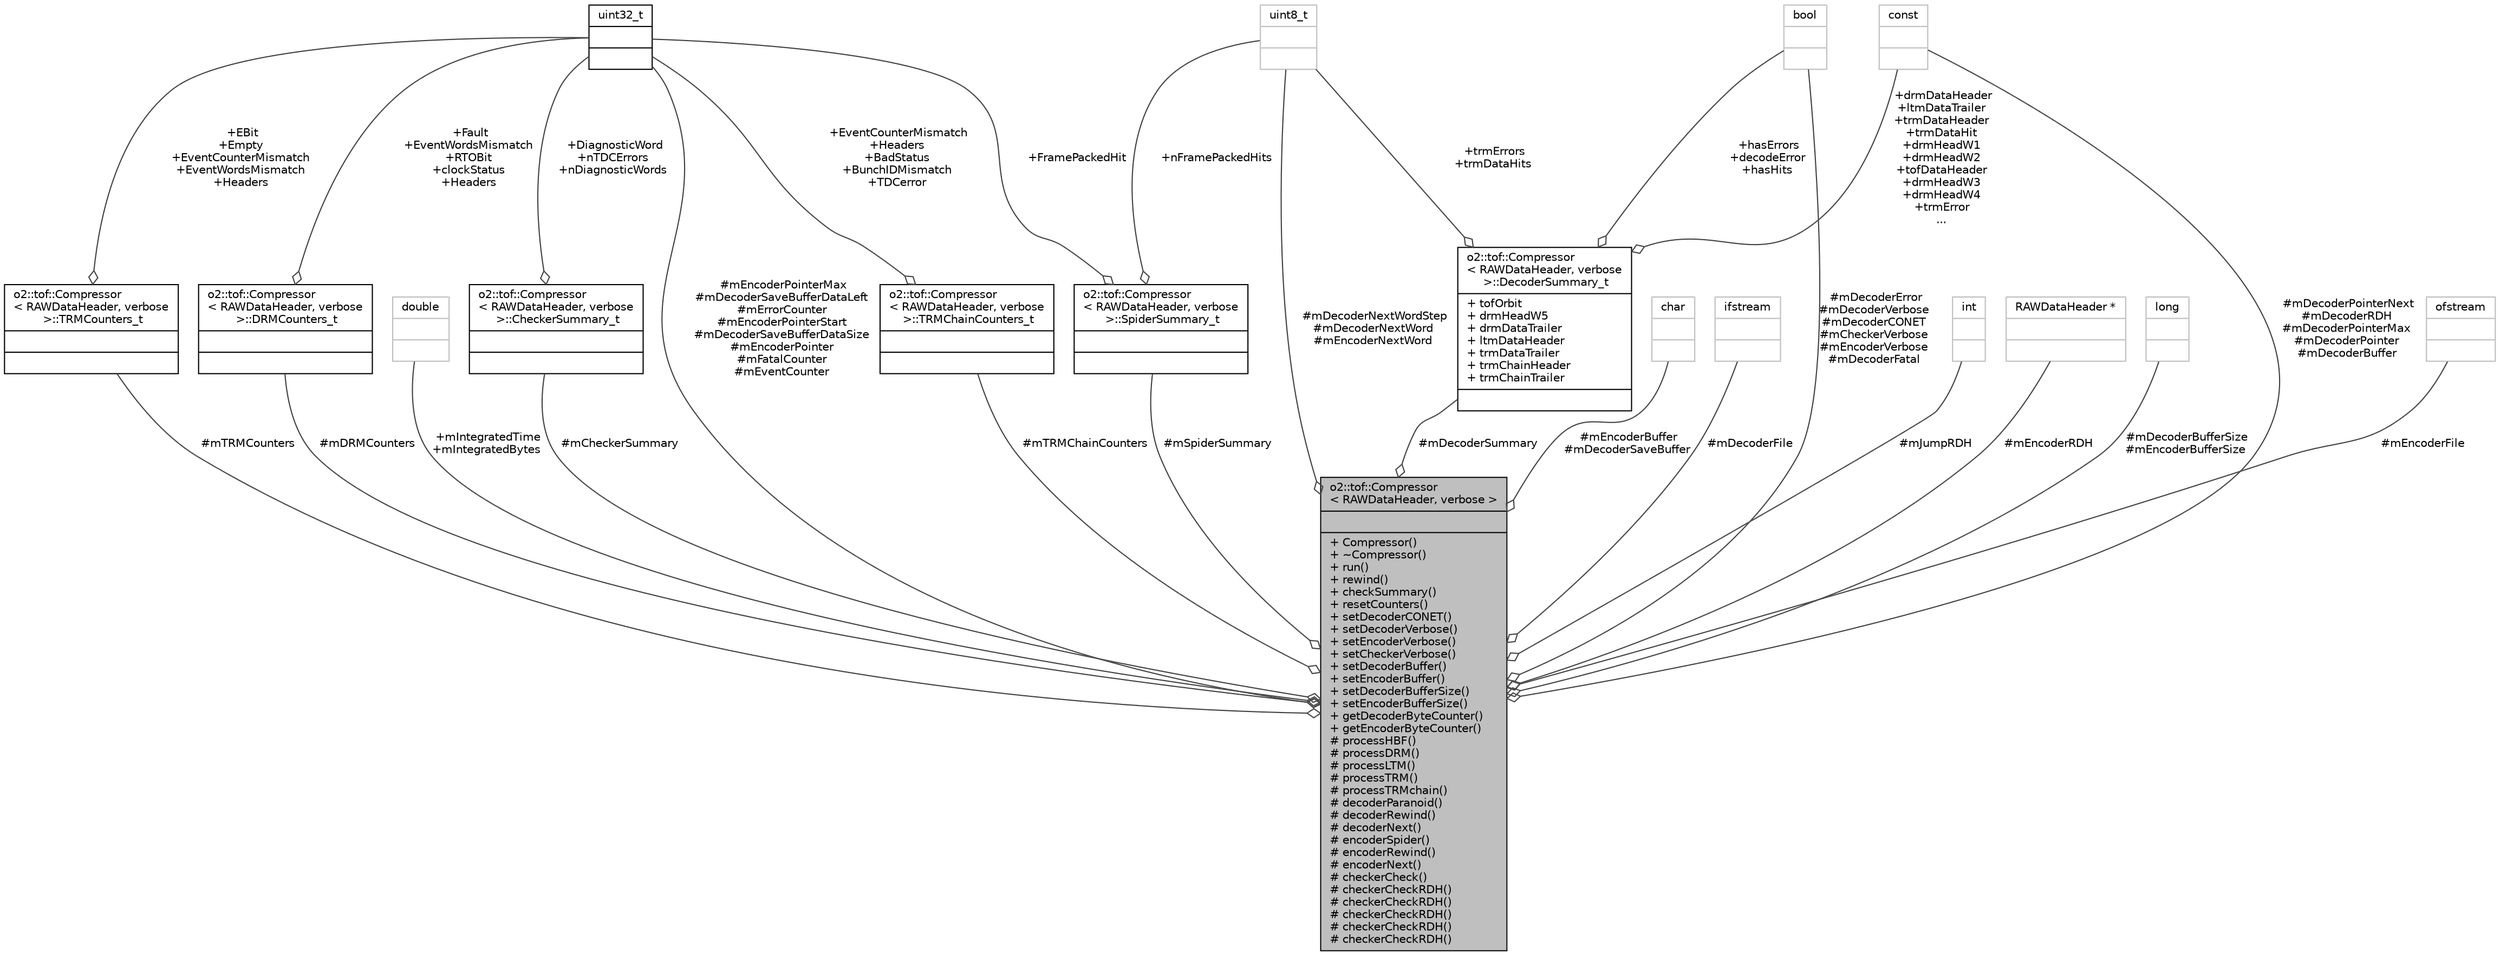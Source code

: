 digraph "o2::tof::Compressor&lt; RAWDataHeader, verbose &gt;"
{
 // INTERACTIVE_SVG=YES
  bgcolor="transparent";
  edge [fontname="Helvetica",fontsize="10",labelfontname="Helvetica",labelfontsize="10"];
  node [fontname="Helvetica",fontsize="10",shape=record];
  Node1 [label="{o2::tof::Compressor\l\< RAWDataHeader, verbose \>\n||+ Compressor()\l+ ~Compressor()\l+ run()\l+ rewind()\l+ checkSummary()\l+ resetCounters()\l+ setDecoderCONET()\l+ setDecoderVerbose()\l+ setEncoderVerbose()\l+ setCheckerVerbose()\l+ setDecoderBuffer()\l+ setEncoderBuffer()\l+ setDecoderBufferSize()\l+ setEncoderBufferSize()\l+ getDecoderByteCounter()\l+ getEncoderByteCounter()\l# processHBF()\l# processDRM()\l# processLTM()\l# processTRM()\l# processTRMchain()\l# decoderParanoid()\l# decoderRewind()\l# decoderNext()\l# encoderSpider()\l# encoderRewind()\l# encoderNext()\l# checkerCheck()\l# checkerCheckRDH()\l# checkerCheckRDH()\l# checkerCheckRDH()\l# checkerCheckRDH()\l# checkerCheckRDH()\l}",height=0.2,width=0.4,color="black", fillcolor="grey75", style="filled", fontcolor="black"];
  Node2 -> Node1 [color="grey25",fontsize="10",style="solid",label=" #mCheckerSummary" ,arrowhead="odiamond",fontname="Helvetica"];
  Node2 [label="{o2::tof::Compressor\l\< RAWDataHeader, verbose\l \>::CheckerSummary_t\n||}",height=0.2,width=0.4,color="black",URL="$d1/dc5/structo2_1_1tof_1_1Compressor_1_1CheckerSummary__t.html"];
  Node3 -> Node2 [color="grey25",fontsize="10",style="solid",label=" +DiagnosticWord\n+nTDCErrors\n+nDiagnosticWords" ,arrowhead="odiamond",fontname="Helvetica"];
  Node3 [label="{uint32_t\n||}",height=0.2,width=0.4,color="black",URL="$d3/d87/classuint32__t.html"];
  Node4 -> Node1 [color="grey25",fontsize="10",style="solid",label=" +mIntegratedTime\n+mIntegratedBytes" ,arrowhead="odiamond",fontname="Helvetica"];
  Node4 [label="{double\n||}",height=0.2,width=0.4,color="grey75"];
  Node5 -> Node1 [color="grey25",fontsize="10",style="solid",label=" #mDecoderSummary" ,arrowhead="odiamond",fontname="Helvetica"];
  Node5 [label="{o2::tof::Compressor\l\< RAWDataHeader, verbose\l \>::DecoderSummary_t\n|+ tofOrbit\l+ drmHeadW5\l+ drmDataTrailer\l+ ltmDataHeader\l+ trmDataTrailer\l+ trmChainHeader\l+ trmChainTrailer\l|}",height=0.2,width=0.4,color="black",URL="$d7/d35/structo2_1_1tof_1_1Compressor_1_1DecoderSummary__t.html"];
  Node6 -> Node5 [color="grey25",fontsize="10",style="solid",label=" +trmErrors\n+trmDataHits" ,arrowhead="odiamond",fontname="Helvetica"];
  Node6 [label="{uint8_t\n||}",height=0.2,width=0.4,color="grey75"];
  Node7 -> Node5 [color="grey25",fontsize="10",style="solid",label=" +hasErrors\n+decodeError\n+hasHits" ,arrowhead="odiamond",fontname="Helvetica"];
  Node7 [label="{bool\n||}",height=0.2,width=0.4,color="grey75"];
  Node8 -> Node5 [color="grey25",fontsize="10",style="solid",label=" +drmDataHeader\n+ltmDataTrailer\n+trmDataHeader\n+trmDataHit\n+drmHeadW1\n+drmHeadW2\n+tofDataHeader\n+drmHeadW3\n+drmHeadW4\n+trmError\n..." ,arrowhead="odiamond",fontname="Helvetica"];
  Node8 [label="{const\n||}",height=0.2,width=0.4,color="grey75"];
  Node9 -> Node1 [color="grey25",fontsize="10",style="solid",label=" #mTRMChainCounters" ,arrowhead="odiamond",fontname="Helvetica"];
  Node9 [label="{o2::tof::Compressor\l\< RAWDataHeader, verbose\l \>::TRMChainCounters_t\n||}",height=0.2,width=0.4,color="black",URL="$d9/d53/structo2_1_1tof_1_1Compressor_1_1TRMChainCounters__t.html"];
  Node3 -> Node9 [color="grey25",fontsize="10",style="solid",label=" +EventCounterMismatch\n+Headers\n+BadStatus\n+BunchIDMismatch\n+TDCerror" ,arrowhead="odiamond",fontname="Helvetica"];
  Node10 -> Node1 [color="grey25",fontsize="10",style="solid",label=" #mTRMCounters" ,arrowhead="odiamond",fontname="Helvetica"];
  Node10 [label="{o2::tof::Compressor\l\< RAWDataHeader, verbose\l \>::TRMCounters_t\n||}",height=0.2,width=0.4,color="black",URL="$d7/d0a/structo2_1_1tof_1_1Compressor_1_1TRMCounters__t.html"];
  Node3 -> Node10 [color="grey25",fontsize="10",style="solid",label=" +EBit\n+Empty\n+EventCounterMismatch\n+EventWordsMismatch\n+Headers" ,arrowhead="odiamond",fontname="Helvetica"];
  Node11 -> Node1 [color="grey25",fontsize="10",style="solid",label=" #mEncoderBuffer\n#mDecoderSaveBuffer" ,arrowhead="odiamond",fontname="Helvetica"];
  Node11 [label="{char\n||}",height=0.2,width=0.4,color="grey75"];
  Node6 -> Node1 [color="grey25",fontsize="10",style="solid",label=" #mDecoderNextWordStep\n#mDecoderNextWord\n#mEncoderNextWord" ,arrowhead="odiamond",fontname="Helvetica"];
  Node12 -> Node1 [color="grey25",fontsize="10",style="solid",label=" #mDecoderFile" ,arrowhead="odiamond",fontname="Helvetica"];
  Node12 [label="{ifstream\n||}",height=0.2,width=0.4,color="grey75"];
  Node13 -> Node1 [color="grey25",fontsize="10",style="solid",label=" #mDRMCounters" ,arrowhead="odiamond",fontname="Helvetica"];
  Node13 [label="{o2::tof::Compressor\l\< RAWDataHeader, verbose\l \>::DRMCounters_t\n||}",height=0.2,width=0.4,color="black",URL="$de/d81/structo2_1_1tof_1_1Compressor_1_1DRMCounters__t.html"];
  Node3 -> Node13 [color="grey25",fontsize="10",style="solid",label=" +Fault\n+EventWordsMismatch\n+RTOBit\n+clockStatus\n+Headers" ,arrowhead="odiamond",fontname="Helvetica"];
  Node3 -> Node1 [color="grey25",fontsize="10",style="solid",label=" #mEncoderPointerMax\n#mDecoderSaveBufferDataLeft\n#mErrorCounter\n#mEncoderPointerStart\n#mDecoderSaveBufferDataSize\n#mEncoderPointer\n#mFatalCounter\n#mEventCounter" ,arrowhead="odiamond",fontname="Helvetica"];
  Node14 -> Node1 [color="grey25",fontsize="10",style="solid",label=" #mJumpRDH" ,arrowhead="odiamond",fontname="Helvetica"];
  Node14 [label="{int\n||}",height=0.2,width=0.4,color="grey75"];
  Node15 -> Node1 [color="grey25",fontsize="10",style="solid",label=" #mEncoderRDH" ,arrowhead="odiamond",fontname="Helvetica"];
  Node15 [label="{RAWDataHeader *\n||}",height=0.2,width=0.4,color="grey75"];
  Node7 -> Node1 [color="grey25",fontsize="10",style="solid",label=" #mDecoderError\n#mDecoderVerbose\n#mDecoderCONET\n#mCheckerVerbose\n#mEncoderVerbose\n#mDecoderFatal" ,arrowhead="odiamond",fontname="Helvetica"];
  Node16 -> Node1 [color="grey25",fontsize="10",style="solid",label=" #mDecoderBufferSize\n#mEncoderBufferSize" ,arrowhead="odiamond",fontname="Helvetica"];
  Node16 [label="{long\n||}",height=0.2,width=0.4,color="grey75"];
  Node17 -> Node1 [color="grey25",fontsize="10",style="solid",label=" #mSpiderSummary" ,arrowhead="odiamond",fontname="Helvetica"];
  Node17 [label="{o2::tof::Compressor\l\< RAWDataHeader, verbose\l \>::SpiderSummary_t\n||}",height=0.2,width=0.4,color="black",URL="$d0/d5f/structo2_1_1tof_1_1Compressor_1_1SpiderSummary__t.html"];
  Node6 -> Node17 [color="grey25",fontsize="10",style="solid",label=" +nFramePackedHits" ,arrowhead="odiamond",fontname="Helvetica"];
  Node3 -> Node17 [color="grey25",fontsize="10",style="solid",label=" +FramePackedHit" ,arrowhead="odiamond",fontname="Helvetica"];
  Node18 -> Node1 [color="grey25",fontsize="10",style="solid",label=" #mEncoderFile" ,arrowhead="odiamond",fontname="Helvetica"];
  Node18 [label="{ofstream\n||}",height=0.2,width=0.4,color="grey75"];
  Node8 -> Node1 [color="grey25",fontsize="10",style="solid",label=" #mDecoderPointerNext\n#mDecoderRDH\n#mDecoderPointerMax\n#mDecoderPointer\n#mDecoderBuffer" ,arrowhead="odiamond",fontname="Helvetica"];
}
